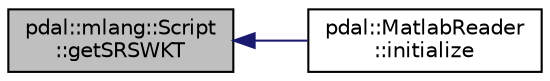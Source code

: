 digraph "pdal::mlang::Script::getSRSWKT"
{
  edge [fontname="Helvetica",fontsize="10",labelfontname="Helvetica",labelfontsize="10"];
  node [fontname="Helvetica",fontsize="10",shape=record];
  rankdir="LR";
  Node1 [label="pdal::mlang::Script\l::getSRSWKT",height=0.2,width=0.4,color="black", fillcolor="grey75", style="filled", fontcolor="black"];
  Node1 -> Node2 [dir="back",color="midnightblue",fontsize="10",style="solid",fontname="Helvetica"];
  Node2 [label="pdal::MatlabReader\l::initialize",height=0.2,width=0.4,color="black", fillcolor="white", style="filled",URL="$classpdal_1_1MatlabReader.html#a692fe41e60eeb4ef5b30d06edbf926e2"];
}
